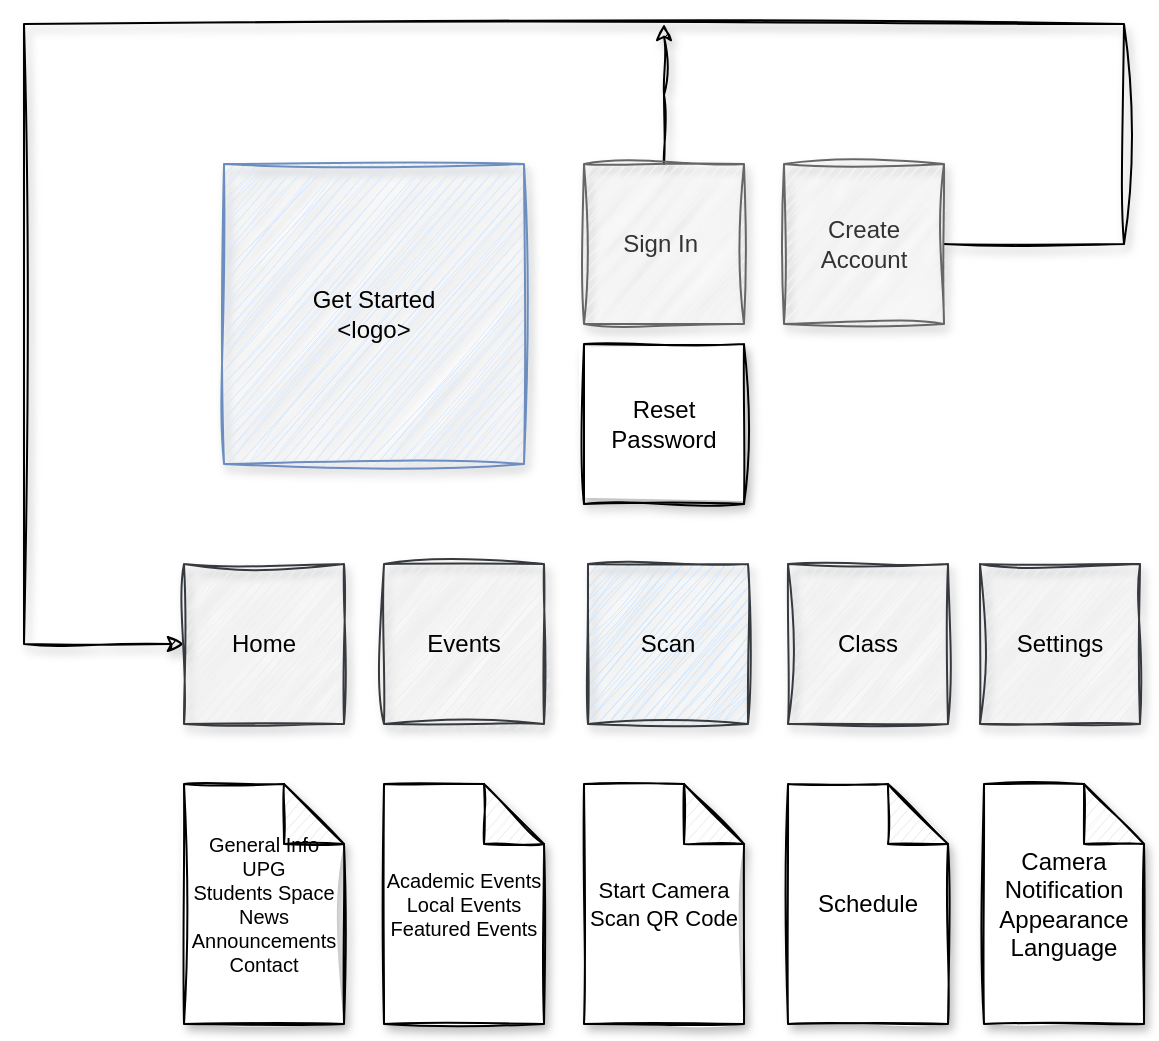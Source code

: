 <mxfile version="20.7.4" type="github">
  <diagram id="D0pcz6vuqmUrcua5Kuvg" name="Page-1">
    <mxGraphModel dx="1026" dy="692" grid="1" gridSize="10" guides="1" tooltips="1" connect="1" arrows="1" fold="1" page="1" pageScale="1" pageWidth="827" pageHeight="1169" math="0" shadow="0">
      <root>
        <mxCell id="0" />
        <mxCell id="1" parent="0" />
        <mxCell id="ZCA3S4wdHOKqiwq0sCwG-1" value="Class" style="whiteSpace=wrap;html=1;aspect=fixed;shadow=1;sketch=1;curveFitting=1;jiggle=2;fillColor=#eeeeee;strokeColor=#36393d;" vertex="1" parent="1">
          <mxGeometry x="482" y="280" width="80" height="80" as="geometry" />
        </mxCell>
        <mxCell id="ZCA3S4wdHOKqiwq0sCwG-2" value="Scan" style="whiteSpace=wrap;html=1;aspect=fixed;shadow=1;sketch=1;curveFitting=1;jiggle=2;fillColor=#cce5ff;strokeColor=#36393d;" vertex="1" parent="1">
          <mxGeometry x="382" y="280" width="80" height="80" as="geometry" />
        </mxCell>
        <mxCell id="ZCA3S4wdHOKqiwq0sCwG-5" value="Get Started&lt;br&gt;&amp;lt;logo&amp;gt;" style="whiteSpace=wrap;html=1;aspect=fixed;shadow=1;sketch=1;curveFitting=1;jiggle=2;fillColor=#dae8fc;strokeColor=#6c8ebf;" vertex="1" parent="1">
          <mxGeometry x="200" y="80" width="150" height="150" as="geometry" />
        </mxCell>
        <mxCell id="ZCA3S4wdHOKqiwq0sCwG-37" style="edgeStyle=orthogonalEdgeStyle;rounded=0;orthogonalLoop=1;jettySize=auto;html=1;sketch=1;curveFitting=1;jiggle=2;shadow=1;" edge="1" parent="1" source="ZCA3S4wdHOKqiwq0sCwG-6">
          <mxGeometry relative="1" as="geometry">
            <mxPoint x="420" y="10" as="targetPoint" />
          </mxGeometry>
        </mxCell>
        <mxCell id="ZCA3S4wdHOKqiwq0sCwG-6" value="Sign In&amp;nbsp;" style="whiteSpace=wrap;html=1;aspect=fixed;shadow=1;sketch=1;curveFitting=1;jiggle=2;fillColor=#f5f5f5;fontColor=#333333;strokeColor=#666666;" vertex="1" parent="1">
          <mxGeometry x="380" y="80" width="80" height="80" as="geometry" />
        </mxCell>
        <mxCell id="ZCA3S4wdHOKqiwq0sCwG-34" style="edgeStyle=orthogonalEdgeStyle;rounded=0;orthogonalLoop=1;jettySize=auto;html=1;exitX=1;exitY=0.5;exitDx=0;exitDy=0;entryX=0;entryY=0.5;entryDx=0;entryDy=0;sketch=1;curveFitting=1;jiggle=2;shadow=1;" edge="1" parent="1" source="ZCA3S4wdHOKqiwq0sCwG-7" target="ZCA3S4wdHOKqiwq0sCwG-18">
          <mxGeometry relative="1" as="geometry">
            <Array as="points">
              <mxPoint x="650" y="120" />
              <mxPoint x="650" y="10" />
              <mxPoint x="100" y="10" />
              <mxPoint x="100" y="320" />
            </Array>
          </mxGeometry>
        </mxCell>
        <mxCell id="ZCA3S4wdHOKqiwq0sCwG-7" value="Create Account" style="whiteSpace=wrap;html=1;aspect=fixed;shadow=1;sketch=1;curveFitting=1;jiggle=2;fillColor=#f5f5f5;fontColor=#333333;strokeColor=#666666;" vertex="1" parent="1">
          <mxGeometry x="480" y="80" width="80" height="80" as="geometry" />
        </mxCell>
        <mxCell id="ZCA3S4wdHOKqiwq0sCwG-10" value="Settings" style="whiteSpace=wrap;html=1;aspect=fixed;shadow=1;sketch=1;curveFitting=1;jiggle=2;fillColor=#eeeeee;strokeColor=#36393d;" vertex="1" parent="1">
          <mxGeometry x="578" y="280" width="80" height="80" as="geometry" />
        </mxCell>
        <mxCell id="ZCA3S4wdHOKqiwq0sCwG-17" value="Events" style="whiteSpace=wrap;html=1;aspect=fixed;shadow=1;sketch=1;curveFitting=1;jiggle=2;fillColor=#eeeeee;strokeColor=#36393d;" vertex="1" parent="1">
          <mxGeometry x="280" y="280" width="80" height="80" as="geometry" />
        </mxCell>
        <mxCell id="ZCA3S4wdHOKqiwq0sCwG-18" value="Home" style="whiteSpace=wrap;html=1;aspect=fixed;shadow=1;sketch=1;curveFitting=1;jiggle=2;fillColor=#eeeeee;strokeColor=#36393d;" vertex="1" parent="1">
          <mxGeometry x="180" y="280" width="80" height="80" as="geometry" />
        </mxCell>
        <mxCell id="ZCA3S4wdHOKqiwq0sCwG-26" value="Reset Password" style="whiteSpace=wrap;html=1;aspect=fixed;shadow=1;sketch=1;curveFitting=1;jiggle=2;" vertex="1" parent="1">
          <mxGeometry x="380" y="170" width="80" height="80" as="geometry" />
        </mxCell>
        <mxCell id="ZCA3S4wdHOKqiwq0sCwG-27" value="General Info UPG&lt;br style=&quot;font-size: 10px;&quot;&gt;Students Space&lt;br&gt;News&lt;br&gt;Announcements&lt;br&gt;Contact" style="shape=note;whiteSpace=wrap;html=1;backgroundOutline=1;darkOpacity=0.05;rounded=1;shadow=1;glass=0;sketch=1;fontSize=10;" vertex="1" parent="1">
          <mxGeometry x="180" y="390" width="80" height="120" as="geometry" />
        </mxCell>
        <mxCell id="ZCA3S4wdHOKqiwq0sCwG-28" value="Academic Events&lt;br&gt;Local Events&lt;br&gt;Featured Events" style="shape=note;backgroundOutline=1;darkOpacity=0.05;rounded=1;shadow=1;glass=0;sketch=1;fontSize=10;horizontal=1;verticalAlign=middle;whiteSpace=wrap;html=1;" vertex="1" parent="1">
          <mxGeometry x="280" y="390" width="80" height="120" as="geometry" />
        </mxCell>
        <mxCell id="ZCA3S4wdHOKqiwq0sCwG-29" value="Start Camera&lt;br style=&quot;font-size: 11px;&quot;&gt;Scan QR Code" style="shape=note;whiteSpace=wrap;html=1;backgroundOutline=1;darkOpacity=0.05;rounded=1;shadow=1;glass=0;sketch=1;fontSize=11;" vertex="1" parent="1">
          <mxGeometry x="380" y="390" width="80" height="120" as="geometry" />
        </mxCell>
        <mxCell id="ZCA3S4wdHOKqiwq0sCwG-30" value="Schedule" style="shape=note;whiteSpace=wrap;html=1;backgroundOutline=1;darkOpacity=0.05;rounded=1;shadow=1;glass=0;sketch=1;" vertex="1" parent="1">
          <mxGeometry x="482" y="390" width="80" height="120" as="geometry" />
        </mxCell>
        <mxCell id="ZCA3S4wdHOKqiwq0sCwG-32" value="Camera&lt;br&gt;Notification&lt;br&gt;Appearance&lt;br&gt;Language" style="shape=note;whiteSpace=wrap;html=1;backgroundOutline=1;darkOpacity=0.05;rounded=1;shadow=1;glass=0;sketch=1;" vertex="1" parent="1">
          <mxGeometry x="580" y="390" width="80" height="120" as="geometry" />
        </mxCell>
      </root>
    </mxGraphModel>
  </diagram>
</mxfile>
